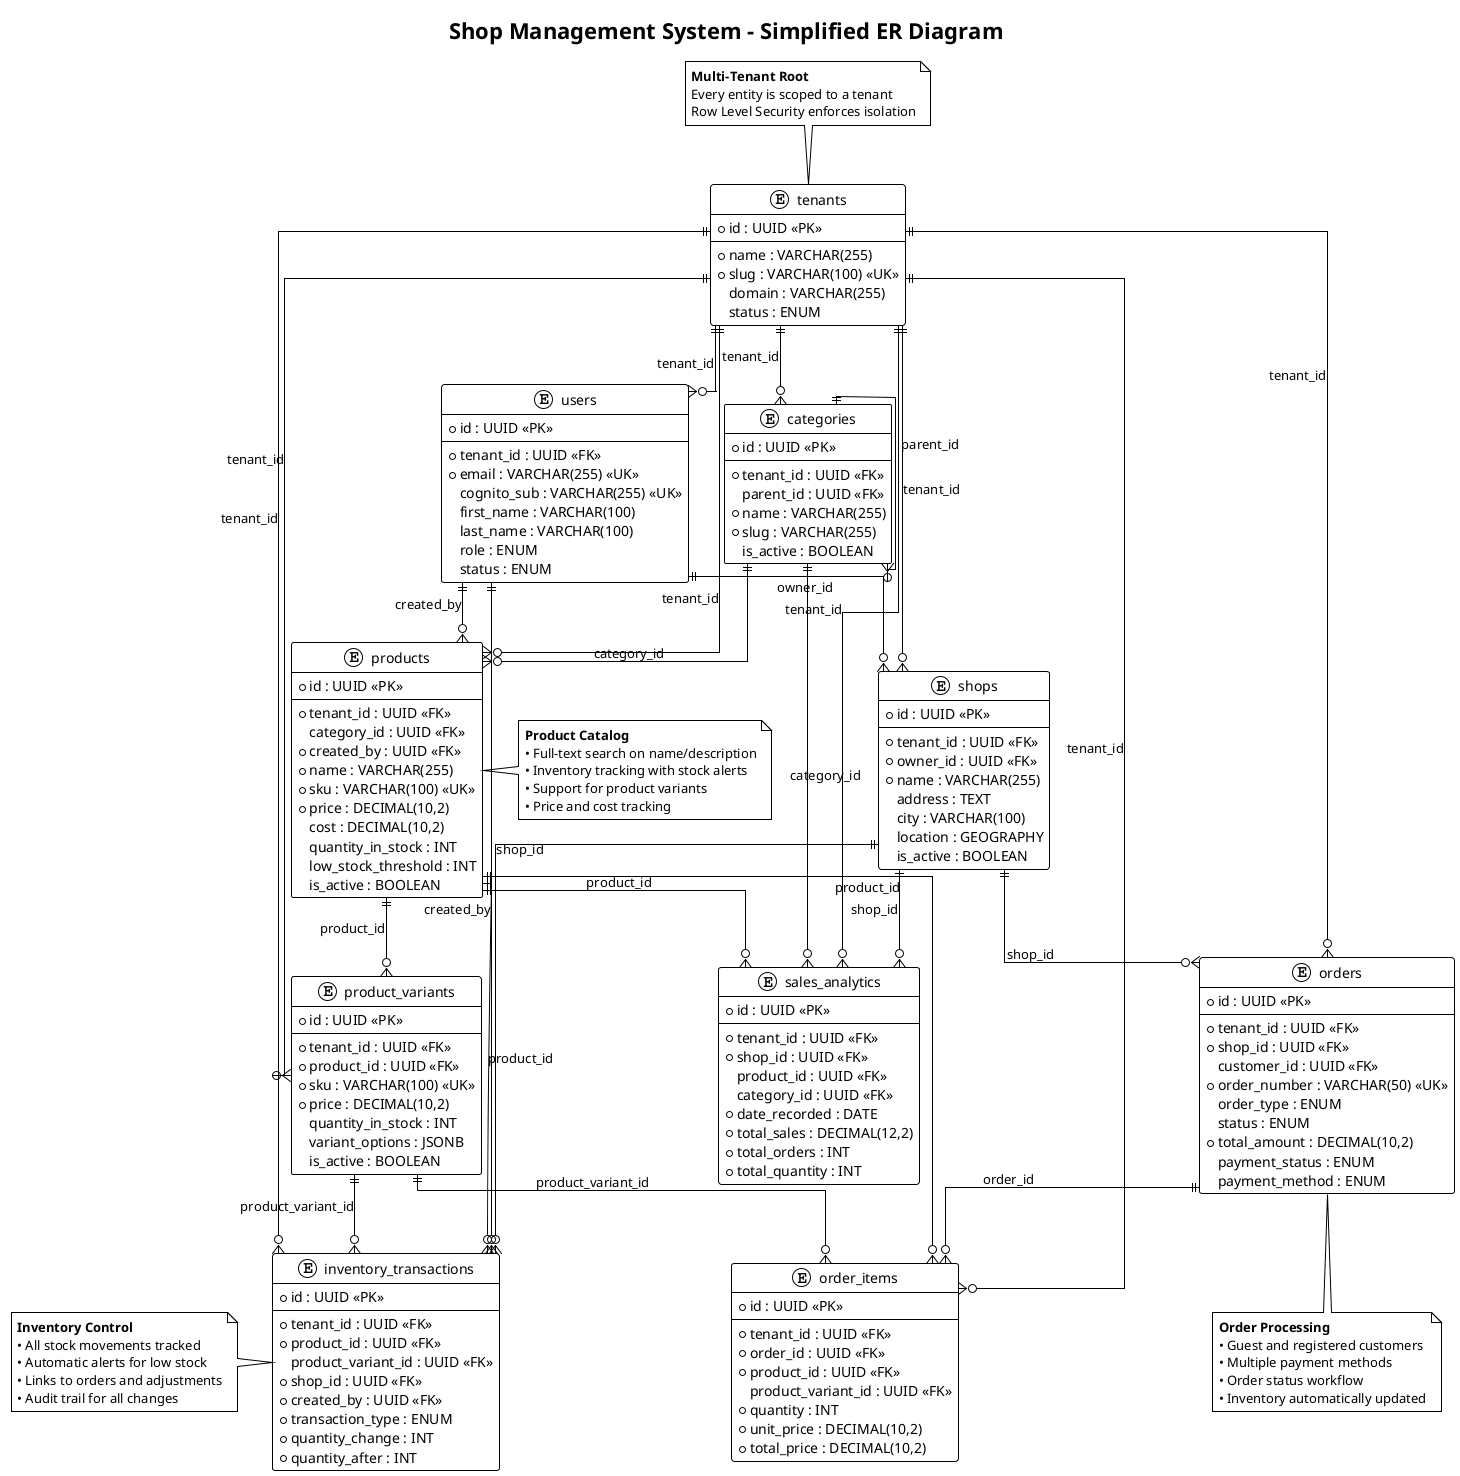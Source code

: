 @startuml shop_management_er_simplified
!theme plain
skinparam linetype ortho

title Shop Management System - Simplified ER Diagram

' Core entities with key relationships
entity "tenants" as T {
  * id : UUID <<PK>>
  --
  * name : VARCHAR(255)
  * slug : VARCHAR(100) <<UK>>
  domain : VARCHAR(255)
  status : ENUM
}

entity "users" as U {
  * id : UUID <<PK>>
  --
  * tenant_id : UUID <<FK>>
  * email : VARCHAR(255) <<UK>>
  cognito_sub : VARCHAR(255) <<UK>>
  first_name : VARCHAR(100)
  last_name : VARCHAR(100)
  role : ENUM
  status : ENUM
}

entity "shops" as S {
  * id : UUID <<PK>>
  --
  * tenant_id : UUID <<FK>>
  * owner_id : UUID <<FK>>
  * name : VARCHAR(255)
  address : TEXT
  city : VARCHAR(100)
  location : GEOGRAPHY
  is_active : BOOLEAN
}

entity "categories" as CAT {
  * id : UUID <<PK>>
  --
  * tenant_id : UUID <<FK>>
  parent_id : UUID <<FK>>
  * name : VARCHAR(255)
  * slug : VARCHAR(255)
  is_active : BOOLEAN
}

entity "products" as P {
  * id : UUID <<PK>>
  --
  * tenant_id : UUID <<FK>>
  category_id : UUID <<FK>>
  * created_by : UUID <<FK>>
  * name : VARCHAR(255)
  * sku : VARCHAR(100) <<UK>>
  * price : DECIMAL(10,2)
  cost : DECIMAL(10,2)
  quantity_in_stock : INT
  low_stock_threshold : INT
  is_active : BOOLEAN
}

entity "product_variants" as PV {
  * id : UUID <<PK>>
  --
  * tenant_id : UUID <<FK>>
  * product_id : UUID <<FK>>
  * sku : VARCHAR(100) <<UK>>
  * price : DECIMAL(10,2)
  quantity_in_stock : INT
  variant_options : JSONB
  is_active : BOOLEAN
}

entity "orders" as O {
  * id : UUID <<PK>>
  --
  * tenant_id : UUID <<FK>>
  * shop_id : UUID <<FK>>
  customer_id : UUID <<FK>>
  * order_number : VARCHAR(50) <<UK>>
  order_type : ENUM
  status : ENUM
  * total_amount : DECIMAL(10,2)
  payment_status : ENUM
  payment_method : ENUM
}

entity "order_items" as OI {
  * id : UUID <<PK>>
  --
  * tenant_id : UUID <<FK>>
  * order_id : UUID <<FK>>
  * product_id : UUID <<FK>>
  product_variant_id : UUID <<FK>>
  * quantity : INT
  * unit_price : DECIMAL(10,2)
  * total_price : DECIMAL(10,2)
}

entity "inventory_transactions" as IT {
  * id : UUID <<PK>>
  --
  * tenant_id : UUID <<FK>>
  * product_id : UUID <<FK>>
  product_variant_id : UUID <<FK>>
  * shop_id : UUID <<FK>>
  * created_by : UUID <<FK>>
  * transaction_type : ENUM
  * quantity_change : INT
  * quantity_after : INT
}

entity "sales_analytics" as SA {
  * id : UUID <<PK>>
  --
  * tenant_id : UUID <<FK>>
  * shop_id : UUID <<FK>>
  product_id : UUID <<FK>>
  category_id : UUID <<FK>>
  * date_recorded : DATE
  * total_sales : DECIMAL(12,2)
  * total_orders : INT
  * total_quantity : INT
}

' Multi-tenant relationships - everything belongs to a tenant
T ||--o{ U : "tenant_id"
T ||--o{ S : "tenant_id"
T ||--o{ CAT : "tenant_id"
T ||--o{ P : "tenant_id"
T ||--o{ PV : "tenant_id"
T ||--o{ O : "tenant_id"
T ||--o{ OI : "tenant_id"
T ||--o{ IT : "tenant_id"
T ||--o{ SA : "tenant_id"

' Core business relationships
U ||--o{ S : "owner_id"
U ||--o{ P : "created_by"
U ||--o{ IT : "created_by"

S ||--o{ O : "shop_id"
S ||--o{ IT : "shop_id"
S ||--o{ SA : "shop_id"

CAT ||--o{ CAT : "parent_id"
CAT ||--o{ P : "category_id"
CAT ||--o{ SA : "category_id"

P ||--o{ PV : "product_id"
P ||--o{ OI : "product_id"
P ||--o{ IT : "product_id"
P ||--o{ SA : "product_id"

PV ||--o{ OI : "product_variant_id"
PV ||--o{ IT : "product_variant_id"

O ||--o{ OI : "order_id"

note top of T
<b>Multi-Tenant Root</b>
Every entity is scoped to a tenant
Row Level Security enforces isolation
end note

note right of P
<b>Product Catalog</b>
• Full-text search on name/description
• Inventory tracking with stock alerts
• Support for product variants
• Price and cost tracking
end note

note bottom of O
<b>Order Processing</b>
• Guest and registered customers
• Multiple payment methods
• Order status workflow
• Inventory automatically updated
end note

note left of IT
<b>Inventory Control</b>
• All stock movements tracked
• Automatic alerts for low stock
• Links to orders and adjustments
• Audit trail for all changes
end note

@enduml
